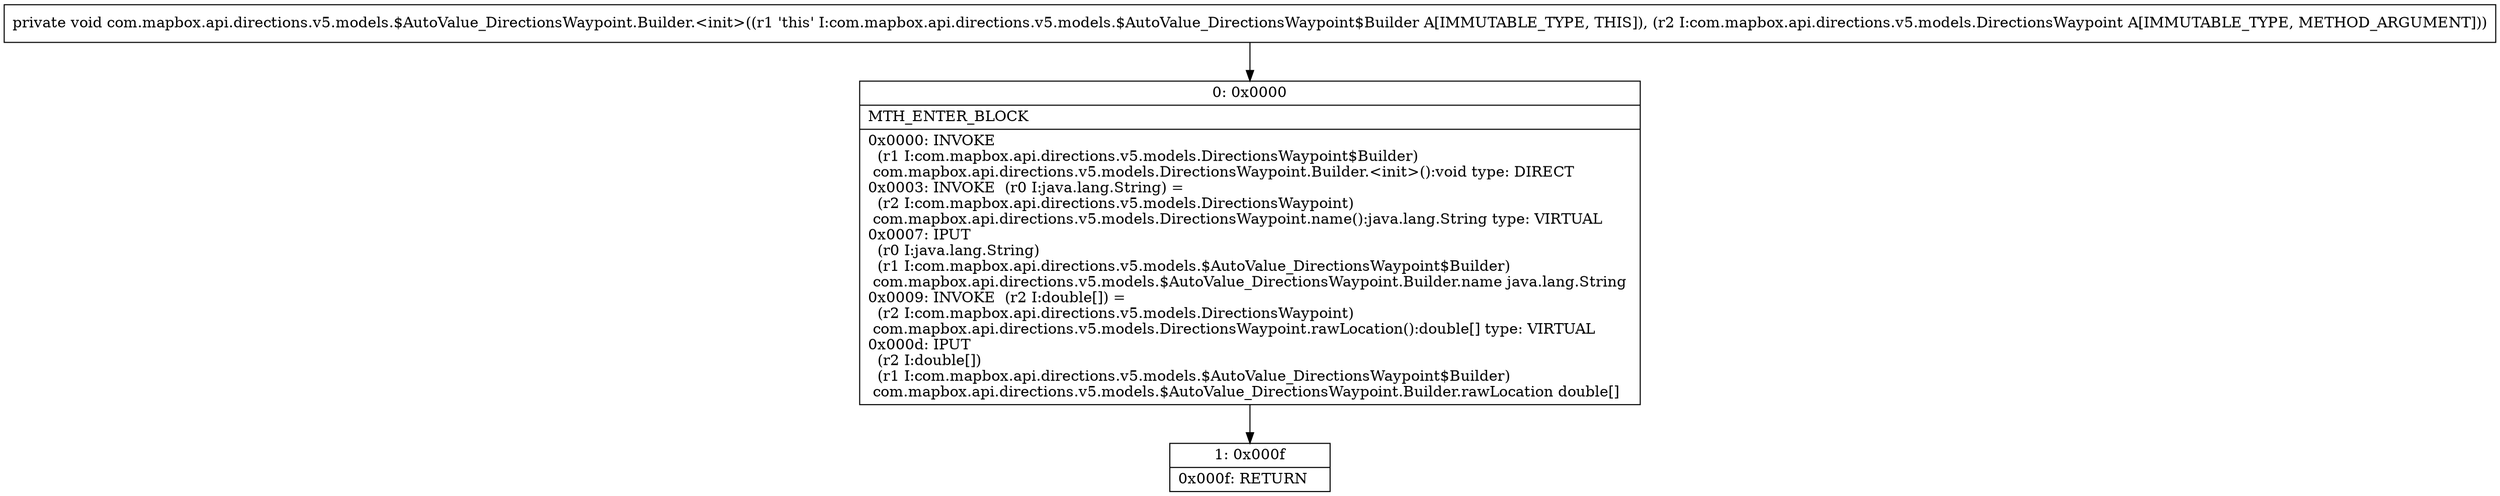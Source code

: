 digraph "CFG forcom.mapbox.api.directions.v5.models.$AutoValue_DirectionsWaypoint.Builder.\<init\>(Lcom\/mapbox\/api\/directions\/v5\/models\/DirectionsWaypoint;)V" {
Node_0 [shape=record,label="{0\:\ 0x0000|MTH_ENTER_BLOCK\l|0x0000: INVOKE  \l  (r1 I:com.mapbox.api.directions.v5.models.DirectionsWaypoint$Builder)\l com.mapbox.api.directions.v5.models.DirectionsWaypoint.Builder.\<init\>():void type: DIRECT \l0x0003: INVOKE  (r0 I:java.lang.String) = \l  (r2 I:com.mapbox.api.directions.v5.models.DirectionsWaypoint)\l com.mapbox.api.directions.v5.models.DirectionsWaypoint.name():java.lang.String type: VIRTUAL \l0x0007: IPUT  \l  (r0 I:java.lang.String)\l  (r1 I:com.mapbox.api.directions.v5.models.$AutoValue_DirectionsWaypoint$Builder)\l com.mapbox.api.directions.v5.models.$AutoValue_DirectionsWaypoint.Builder.name java.lang.String \l0x0009: INVOKE  (r2 I:double[]) = \l  (r2 I:com.mapbox.api.directions.v5.models.DirectionsWaypoint)\l com.mapbox.api.directions.v5.models.DirectionsWaypoint.rawLocation():double[] type: VIRTUAL \l0x000d: IPUT  \l  (r2 I:double[])\l  (r1 I:com.mapbox.api.directions.v5.models.$AutoValue_DirectionsWaypoint$Builder)\l com.mapbox.api.directions.v5.models.$AutoValue_DirectionsWaypoint.Builder.rawLocation double[] \l}"];
Node_1 [shape=record,label="{1\:\ 0x000f|0x000f: RETURN   \l}"];
MethodNode[shape=record,label="{private void com.mapbox.api.directions.v5.models.$AutoValue_DirectionsWaypoint.Builder.\<init\>((r1 'this' I:com.mapbox.api.directions.v5.models.$AutoValue_DirectionsWaypoint$Builder A[IMMUTABLE_TYPE, THIS]), (r2 I:com.mapbox.api.directions.v5.models.DirectionsWaypoint A[IMMUTABLE_TYPE, METHOD_ARGUMENT])) }"];
MethodNode -> Node_0;
Node_0 -> Node_1;
}

